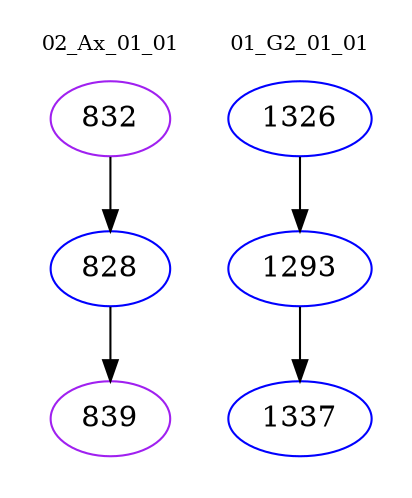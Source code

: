 digraph{
subgraph cluster_0 {
color = white
label = "02_Ax_01_01";
fontsize=10;
T0_832 [label="832", color="purple"]
T0_832 -> T0_828 [color="black"]
T0_828 [label="828", color="blue"]
T0_828 -> T0_839 [color="black"]
T0_839 [label="839", color="purple"]
}
subgraph cluster_1 {
color = white
label = "01_G2_01_01";
fontsize=10;
T1_1326 [label="1326", color="blue"]
T1_1326 -> T1_1293 [color="black"]
T1_1293 [label="1293", color="blue"]
T1_1293 -> T1_1337 [color="black"]
T1_1337 [label="1337", color="blue"]
}
}
